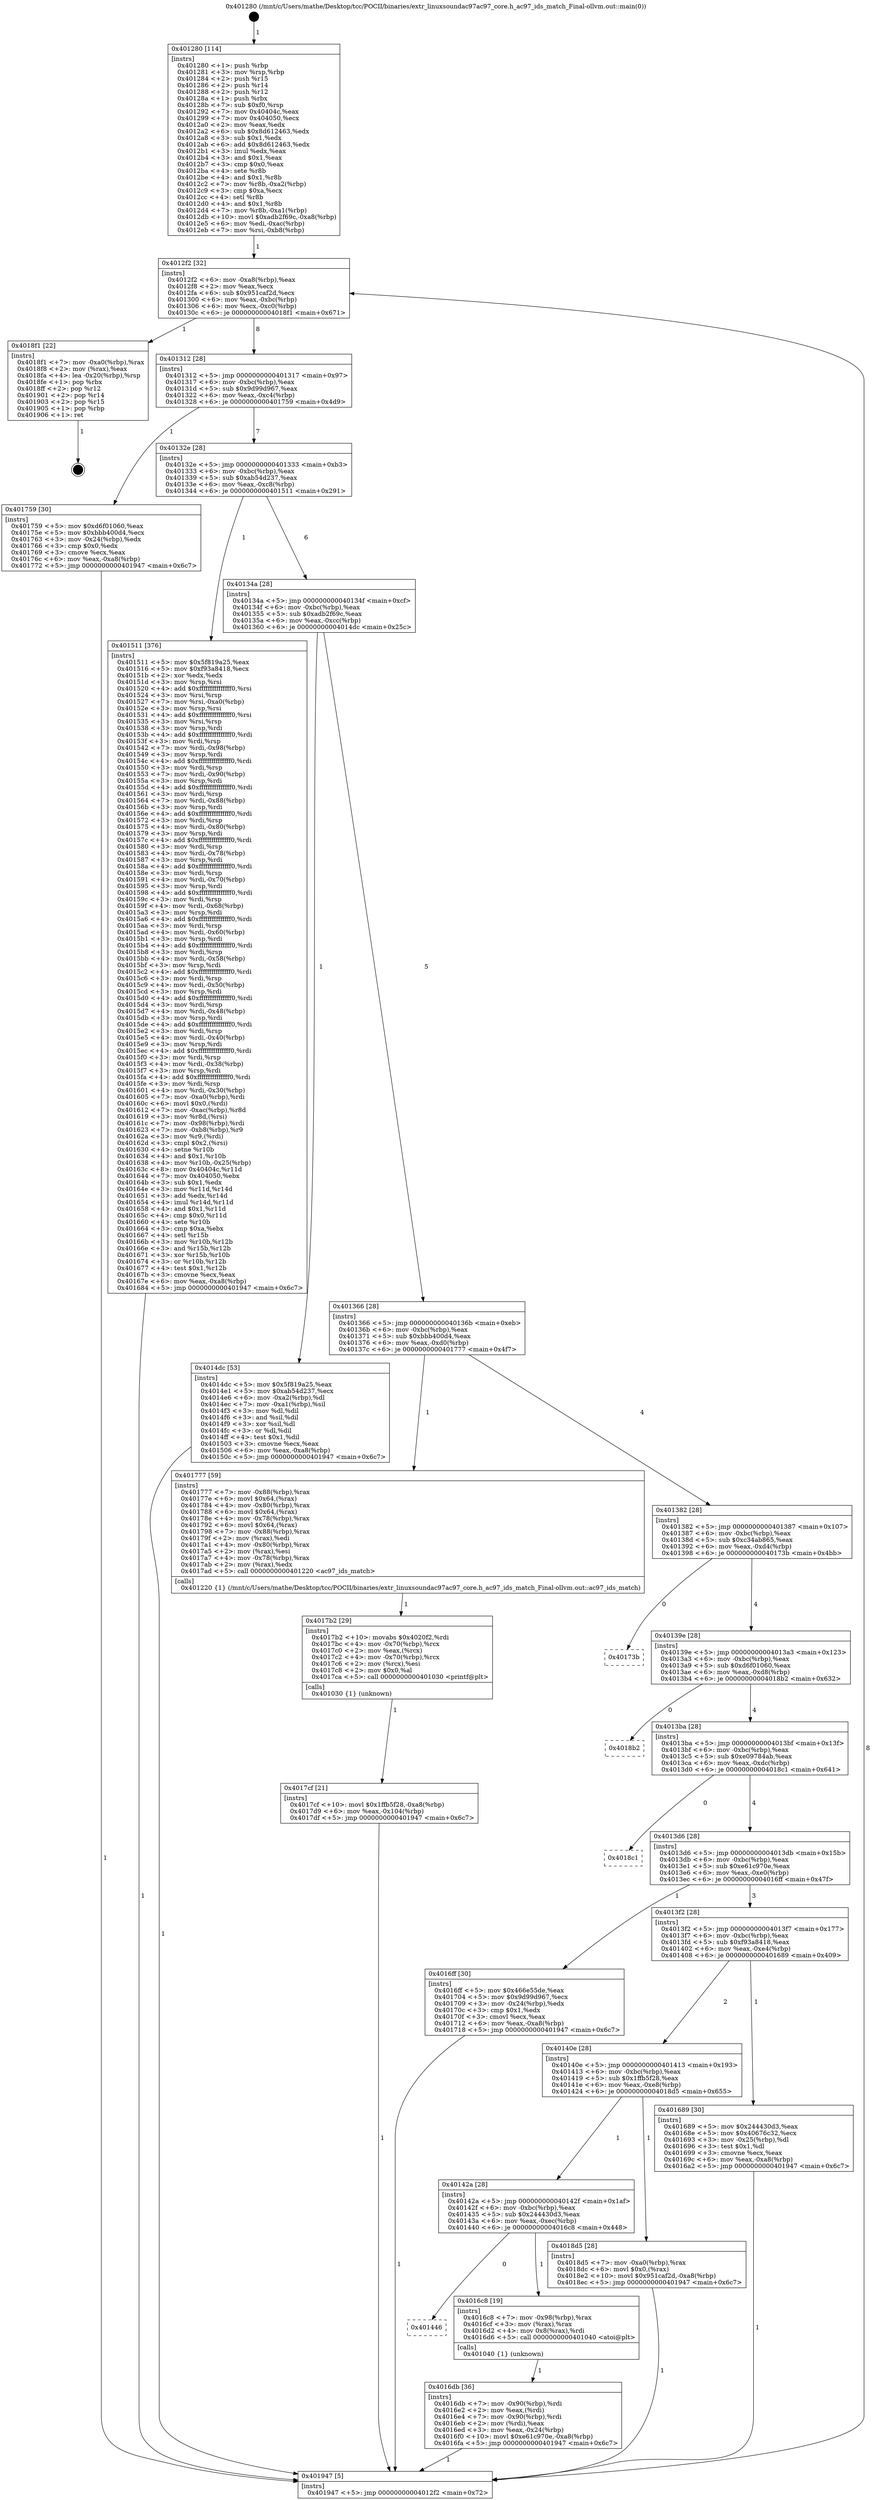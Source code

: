 digraph "0x401280" {
  label = "0x401280 (/mnt/c/Users/mathe/Desktop/tcc/POCII/binaries/extr_linuxsoundac97ac97_core.h_ac97_ids_match_Final-ollvm.out::main(0))"
  labelloc = "t"
  node[shape=record]

  Entry [label="",width=0.3,height=0.3,shape=circle,fillcolor=black,style=filled]
  "0x4012f2" [label="{
     0x4012f2 [32]\l
     | [instrs]\l
     &nbsp;&nbsp;0x4012f2 \<+6\>: mov -0xa8(%rbp),%eax\l
     &nbsp;&nbsp;0x4012f8 \<+2\>: mov %eax,%ecx\l
     &nbsp;&nbsp;0x4012fa \<+6\>: sub $0x951caf2d,%ecx\l
     &nbsp;&nbsp;0x401300 \<+6\>: mov %eax,-0xbc(%rbp)\l
     &nbsp;&nbsp;0x401306 \<+6\>: mov %ecx,-0xc0(%rbp)\l
     &nbsp;&nbsp;0x40130c \<+6\>: je 00000000004018f1 \<main+0x671\>\l
  }"]
  "0x4018f1" [label="{
     0x4018f1 [22]\l
     | [instrs]\l
     &nbsp;&nbsp;0x4018f1 \<+7\>: mov -0xa0(%rbp),%rax\l
     &nbsp;&nbsp;0x4018f8 \<+2\>: mov (%rax),%eax\l
     &nbsp;&nbsp;0x4018fa \<+4\>: lea -0x20(%rbp),%rsp\l
     &nbsp;&nbsp;0x4018fe \<+1\>: pop %rbx\l
     &nbsp;&nbsp;0x4018ff \<+2\>: pop %r12\l
     &nbsp;&nbsp;0x401901 \<+2\>: pop %r14\l
     &nbsp;&nbsp;0x401903 \<+2\>: pop %r15\l
     &nbsp;&nbsp;0x401905 \<+1\>: pop %rbp\l
     &nbsp;&nbsp;0x401906 \<+1\>: ret\l
  }"]
  "0x401312" [label="{
     0x401312 [28]\l
     | [instrs]\l
     &nbsp;&nbsp;0x401312 \<+5\>: jmp 0000000000401317 \<main+0x97\>\l
     &nbsp;&nbsp;0x401317 \<+6\>: mov -0xbc(%rbp),%eax\l
     &nbsp;&nbsp;0x40131d \<+5\>: sub $0x9d99d967,%eax\l
     &nbsp;&nbsp;0x401322 \<+6\>: mov %eax,-0xc4(%rbp)\l
     &nbsp;&nbsp;0x401328 \<+6\>: je 0000000000401759 \<main+0x4d9\>\l
  }"]
  Exit [label="",width=0.3,height=0.3,shape=circle,fillcolor=black,style=filled,peripheries=2]
  "0x401759" [label="{
     0x401759 [30]\l
     | [instrs]\l
     &nbsp;&nbsp;0x401759 \<+5\>: mov $0xd6f01060,%eax\l
     &nbsp;&nbsp;0x40175e \<+5\>: mov $0xbbb400d4,%ecx\l
     &nbsp;&nbsp;0x401763 \<+3\>: mov -0x24(%rbp),%edx\l
     &nbsp;&nbsp;0x401766 \<+3\>: cmp $0x0,%edx\l
     &nbsp;&nbsp;0x401769 \<+3\>: cmove %ecx,%eax\l
     &nbsp;&nbsp;0x40176c \<+6\>: mov %eax,-0xa8(%rbp)\l
     &nbsp;&nbsp;0x401772 \<+5\>: jmp 0000000000401947 \<main+0x6c7\>\l
  }"]
  "0x40132e" [label="{
     0x40132e [28]\l
     | [instrs]\l
     &nbsp;&nbsp;0x40132e \<+5\>: jmp 0000000000401333 \<main+0xb3\>\l
     &nbsp;&nbsp;0x401333 \<+6\>: mov -0xbc(%rbp),%eax\l
     &nbsp;&nbsp;0x401339 \<+5\>: sub $0xab54d237,%eax\l
     &nbsp;&nbsp;0x40133e \<+6\>: mov %eax,-0xc8(%rbp)\l
     &nbsp;&nbsp;0x401344 \<+6\>: je 0000000000401511 \<main+0x291\>\l
  }"]
  "0x4017cf" [label="{
     0x4017cf [21]\l
     | [instrs]\l
     &nbsp;&nbsp;0x4017cf \<+10\>: movl $0x1ffb5f28,-0xa8(%rbp)\l
     &nbsp;&nbsp;0x4017d9 \<+6\>: mov %eax,-0x104(%rbp)\l
     &nbsp;&nbsp;0x4017df \<+5\>: jmp 0000000000401947 \<main+0x6c7\>\l
  }"]
  "0x401511" [label="{
     0x401511 [376]\l
     | [instrs]\l
     &nbsp;&nbsp;0x401511 \<+5\>: mov $0x5f819a25,%eax\l
     &nbsp;&nbsp;0x401516 \<+5\>: mov $0xf93a8418,%ecx\l
     &nbsp;&nbsp;0x40151b \<+2\>: xor %edx,%edx\l
     &nbsp;&nbsp;0x40151d \<+3\>: mov %rsp,%rsi\l
     &nbsp;&nbsp;0x401520 \<+4\>: add $0xfffffffffffffff0,%rsi\l
     &nbsp;&nbsp;0x401524 \<+3\>: mov %rsi,%rsp\l
     &nbsp;&nbsp;0x401527 \<+7\>: mov %rsi,-0xa0(%rbp)\l
     &nbsp;&nbsp;0x40152e \<+3\>: mov %rsp,%rsi\l
     &nbsp;&nbsp;0x401531 \<+4\>: add $0xfffffffffffffff0,%rsi\l
     &nbsp;&nbsp;0x401535 \<+3\>: mov %rsi,%rsp\l
     &nbsp;&nbsp;0x401538 \<+3\>: mov %rsp,%rdi\l
     &nbsp;&nbsp;0x40153b \<+4\>: add $0xfffffffffffffff0,%rdi\l
     &nbsp;&nbsp;0x40153f \<+3\>: mov %rdi,%rsp\l
     &nbsp;&nbsp;0x401542 \<+7\>: mov %rdi,-0x98(%rbp)\l
     &nbsp;&nbsp;0x401549 \<+3\>: mov %rsp,%rdi\l
     &nbsp;&nbsp;0x40154c \<+4\>: add $0xfffffffffffffff0,%rdi\l
     &nbsp;&nbsp;0x401550 \<+3\>: mov %rdi,%rsp\l
     &nbsp;&nbsp;0x401553 \<+7\>: mov %rdi,-0x90(%rbp)\l
     &nbsp;&nbsp;0x40155a \<+3\>: mov %rsp,%rdi\l
     &nbsp;&nbsp;0x40155d \<+4\>: add $0xfffffffffffffff0,%rdi\l
     &nbsp;&nbsp;0x401561 \<+3\>: mov %rdi,%rsp\l
     &nbsp;&nbsp;0x401564 \<+7\>: mov %rdi,-0x88(%rbp)\l
     &nbsp;&nbsp;0x40156b \<+3\>: mov %rsp,%rdi\l
     &nbsp;&nbsp;0x40156e \<+4\>: add $0xfffffffffffffff0,%rdi\l
     &nbsp;&nbsp;0x401572 \<+3\>: mov %rdi,%rsp\l
     &nbsp;&nbsp;0x401575 \<+4\>: mov %rdi,-0x80(%rbp)\l
     &nbsp;&nbsp;0x401579 \<+3\>: mov %rsp,%rdi\l
     &nbsp;&nbsp;0x40157c \<+4\>: add $0xfffffffffffffff0,%rdi\l
     &nbsp;&nbsp;0x401580 \<+3\>: mov %rdi,%rsp\l
     &nbsp;&nbsp;0x401583 \<+4\>: mov %rdi,-0x78(%rbp)\l
     &nbsp;&nbsp;0x401587 \<+3\>: mov %rsp,%rdi\l
     &nbsp;&nbsp;0x40158a \<+4\>: add $0xfffffffffffffff0,%rdi\l
     &nbsp;&nbsp;0x40158e \<+3\>: mov %rdi,%rsp\l
     &nbsp;&nbsp;0x401591 \<+4\>: mov %rdi,-0x70(%rbp)\l
     &nbsp;&nbsp;0x401595 \<+3\>: mov %rsp,%rdi\l
     &nbsp;&nbsp;0x401598 \<+4\>: add $0xfffffffffffffff0,%rdi\l
     &nbsp;&nbsp;0x40159c \<+3\>: mov %rdi,%rsp\l
     &nbsp;&nbsp;0x40159f \<+4\>: mov %rdi,-0x68(%rbp)\l
     &nbsp;&nbsp;0x4015a3 \<+3\>: mov %rsp,%rdi\l
     &nbsp;&nbsp;0x4015a6 \<+4\>: add $0xfffffffffffffff0,%rdi\l
     &nbsp;&nbsp;0x4015aa \<+3\>: mov %rdi,%rsp\l
     &nbsp;&nbsp;0x4015ad \<+4\>: mov %rdi,-0x60(%rbp)\l
     &nbsp;&nbsp;0x4015b1 \<+3\>: mov %rsp,%rdi\l
     &nbsp;&nbsp;0x4015b4 \<+4\>: add $0xfffffffffffffff0,%rdi\l
     &nbsp;&nbsp;0x4015b8 \<+3\>: mov %rdi,%rsp\l
     &nbsp;&nbsp;0x4015bb \<+4\>: mov %rdi,-0x58(%rbp)\l
     &nbsp;&nbsp;0x4015bf \<+3\>: mov %rsp,%rdi\l
     &nbsp;&nbsp;0x4015c2 \<+4\>: add $0xfffffffffffffff0,%rdi\l
     &nbsp;&nbsp;0x4015c6 \<+3\>: mov %rdi,%rsp\l
     &nbsp;&nbsp;0x4015c9 \<+4\>: mov %rdi,-0x50(%rbp)\l
     &nbsp;&nbsp;0x4015cd \<+3\>: mov %rsp,%rdi\l
     &nbsp;&nbsp;0x4015d0 \<+4\>: add $0xfffffffffffffff0,%rdi\l
     &nbsp;&nbsp;0x4015d4 \<+3\>: mov %rdi,%rsp\l
     &nbsp;&nbsp;0x4015d7 \<+4\>: mov %rdi,-0x48(%rbp)\l
     &nbsp;&nbsp;0x4015db \<+3\>: mov %rsp,%rdi\l
     &nbsp;&nbsp;0x4015de \<+4\>: add $0xfffffffffffffff0,%rdi\l
     &nbsp;&nbsp;0x4015e2 \<+3\>: mov %rdi,%rsp\l
     &nbsp;&nbsp;0x4015e5 \<+4\>: mov %rdi,-0x40(%rbp)\l
     &nbsp;&nbsp;0x4015e9 \<+3\>: mov %rsp,%rdi\l
     &nbsp;&nbsp;0x4015ec \<+4\>: add $0xfffffffffffffff0,%rdi\l
     &nbsp;&nbsp;0x4015f0 \<+3\>: mov %rdi,%rsp\l
     &nbsp;&nbsp;0x4015f3 \<+4\>: mov %rdi,-0x38(%rbp)\l
     &nbsp;&nbsp;0x4015f7 \<+3\>: mov %rsp,%rdi\l
     &nbsp;&nbsp;0x4015fa \<+4\>: add $0xfffffffffffffff0,%rdi\l
     &nbsp;&nbsp;0x4015fe \<+3\>: mov %rdi,%rsp\l
     &nbsp;&nbsp;0x401601 \<+4\>: mov %rdi,-0x30(%rbp)\l
     &nbsp;&nbsp;0x401605 \<+7\>: mov -0xa0(%rbp),%rdi\l
     &nbsp;&nbsp;0x40160c \<+6\>: movl $0x0,(%rdi)\l
     &nbsp;&nbsp;0x401612 \<+7\>: mov -0xac(%rbp),%r8d\l
     &nbsp;&nbsp;0x401619 \<+3\>: mov %r8d,(%rsi)\l
     &nbsp;&nbsp;0x40161c \<+7\>: mov -0x98(%rbp),%rdi\l
     &nbsp;&nbsp;0x401623 \<+7\>: mov -0xb8(%rbp),%r9\l
     &nbsp;&nbsp;0x40162a \<+3\>: mov %r9,(%rdi)\l
     &nbsp;&nbsp;0x40162d \<+3\>: cmpl $0x2,(%rsi)\l
     &nbsp;&nbsp;0x401630 \<+4\>: setne %r10b\l
     &nbsp;&nbsp;0x401634 \<+4\>: and $0x1,%r10b\l
     &nbsp;&nbsp;0x401638 \<+4\>: mov %r10b,-0x25(%rbp)\l
     &nbsp;&nbsp;0x40163c \<+8\>: mov 0x40404c,%r11d\l
     &nbsp;&nbsp;0x401644 \<+7\>: mov 0x404050,%ebx\l
     &nbsp;&nbsp;0x40164b \<+3\>: sub $0x1,%edx\l
     &nbsp;&nbsp;0x40164e \<+3\>: mov %r11d,%r14d\l
     &nbsp;&nbsp;0x401651 \<+3\>: add %edx,%r14d\l
     &nbsp;&nbsp;0x401654 \<+4\>: imul %r14d,%r11d\l
     &nbsp;&nbsp;0x401658 \<+4\>: and $0x1,%r11d\l
     &nbsp;&nbsp;0x40165c \<+4\>: cmp $0x0,%r11d\l
     &nbsp;&nbsp;0x401660 \<+4\>: sete %r10b\l
     &nbsp;&nbsp;0x401664 \<+3\>: cmp $0xa,%ebx\l
     &nbsp;&nbsp;0x401667 \<+4\>: setl %r15b\l
     &nbsp;&nbsp;0x40166b \<+3\>: mov %r10b,%r12b\l
     &nbsp;&nbsp;0x40166e \<+3\>: and %r15b,%r12b\l
     &nbsp;&nbsp;0x401671 \<+3\>: xor %r15b,%r10b\l
     &nbsp;&nbsp;0x401674 \<+3\>: or %r10b,%r12b\l
     &nbsp;&nbsp;0x401677 \<+4\>: test $0x1,%r12b\l
     &nbsp;&nbsp;0x40167b \<+3\>: cmovne %ecx,%eax\l
     &nbsp;&nbsp;0x40167e \<+6\>: mov %eax,-0xa8(%rbp)\l
     &nbsp;&nbsp;0x401684 \<+5\>: jmp 0000000000401947 \<main+0x6c7\>\l
  }"]
  "0x40134a" [label="{
     0x40134a [28]\l
     | [instrs]\l
     &nbsp;&nbsp;0x40134a \<+5\>: jmp 000000000040134f \<main+0xcf\>\l
     &nbsp;&nbsp;0x40134f \<+6\>: mov -0xbc(%rbp),%eax\l
     &nbsp;&nbsp;0x401355 \<+5\>: sub $0xadb2f69c,%eax\l
     &nbsp;&nbsp;0x40135a \<+6\>: mov %eax,-0xcc(%rbp)\l
     &nbsp;&nbsp;0x401360 \<+6\>: je 00000000004014dc \<main+0x25c\>\l
  }"]
  "0x4017b2" [label="{
     0x4017b2 [29]\l
     | [instrs]\l
     &nbsp;&nbsp;0x4017b2 \<+10\>: movabs $0x4020f2,%rdi\l
     &nbsp;&nbsp;0x4017bc \<+4\>: mov -0x70(%rbp),%rcx\l
     &nbsp;&nbsp;0x4017c0 \<+2\>: mov %eax,(%rcx)\l
     &nbsp;&nbsp;0x4017c2 \<+4\>: mov -0x70(%rbp),%rcx\l
     &nbsp;&nbsp;0x4017c6 \<+2\>: mov (%rcx),%esi\l
     &nbsp;&nbsp;0x4017c8 \<+2\>: mov $0x0,%al\l
     &nbsp;&nbsp;0x4017ca \<+5\>: call 0000000000401030 \<printf@plt\>\l
     | [calls]\l
     &nbsp;&nbsp;0x401030 \{1\} (unknown)\l
  }"]
  "0x4014dc" [label="{
     0x4014dc [53]\l
     | [instrs]\l
     &nbsp;&nbsp;0x4014dc \<+5\>: mov $0x5f819a25,%eax\l
     &nbsp;&nbsp;0x4014e1 \<+5\>: mov $0xab54d237,%ecx\l
     &nbsp;&nbsp;0x4014e6 \<+6\>: mov -0xa2(%rbp),%dl\l
     &nbsp;&nbsp;0x4014ec \<+7\>: mov -0xa1(%rbp),%sil\l
     &nbsp;&nbsp;0x4014f3 \<+3\>: mov %dl,%dil\l
     &nbsp;&nbsp;0x4014f6 \<+3\>: and %sil,%dil\l
     &nbsp;&nbsp;0x4014f9 \<+3\>: xor %sil,%dl\l
     &nbsp;&nbsp;0x4014fc \<+3\>: or %dl,%dil\l
     &nbsp;&nbsp;0x4014ff \<+4\>: test $0x1,%dil\l
     &nbsp;&nbsp;0x401503 \<+3\>: cmovne %ecx,%eax\l
     &nbsp;&nbsp;0x401506 \<+6\>: mov %eax,-0xa8(%rbp)\l
     &nbsp;&nbsp;0x40150c \<+5\>: jmp 0000000000401947 \<main+0x6c7\>\l
  }"]
  "0x401366" [label="{
     0x401366 [28]\l
     | [instrs]\l
     &nbsp;&nbsp;0x401366 \<+5\>: jmp 000000000040136b \<main+0xeb\>\l
     &nbsp;&nbsp;0x40136b \<+6\>: mov -0xbc(%rbp),%eax\l
     &nbsp;&nbsp;0x401371 \<+5\>: sub $0xbbb400d4,%eax\l
     &nbsp;&nbsp;0x401376 \<+6\>: mov %eax,-0xd0(%rbp)\l
     &nbsp;&nbsp;0x40137c \<+6\>: je 0000000000401777 \<main+0x4f7\>\l
  }"]
  "0x401947" [label="{
     0x401947 [5]\l
     | [instrs]\l
     &nbsp;&nbsp;0x401947 \<+5\>: jmp 00000000004012f2 \<main+0x72\>\l
  }"]
  "0x401280" [label="{
     0x401280 [114]\l
     | [instrs]\l
     &nbsp;&nbsp;0x401280 \<+1\>: push %rbp\l
     &nbsp;&nbsp;0x401281 \<+3\>: mov %rsp,%rbp\l
     &nbsp;&nbsp;0x401284 \<+2\>: push %r15\l
     &nbsp;&nbsp;0x401286 \<+2\>: push %r14\l
     &nbsp;&nbsp;0x401288 \<+2\>: push %r12\l
     &nbsp;&nbsp;0x40128a \<+1\>: push %rbx\l
     &nbsp;&nbsp;0x40128b \<+7\>: sub $0xf0,%rsp\l
     &nbsp;&nbsp;0x401292 \<+7\>: mov 0x40404c,%eax\l
     &nbsp;&nbsp;0x401299 \<+7\>: mov 0x404050,%ecx\l
     &nbsp;&nbsp;0x4012a0 \<+2\>: mov %eax,%edx\l
     &nbsp;&nbsp;0x4012a2 \<+6\>: sub $0x8d612463,%edx\l
     &nbsp;&nbsp;0x4012a8 \<+3\>: sub $0x1,%edx\l
     &nbsp;&nbsp;0x4012ab \<+6\>: add $0x8d612463,%edx\l
     &nbsp;&nbsp;0x4012b1 \<+3\>: imul %edx,%eax\l
     &nbsp;&nbsp;0x4012b4 \<+3\>: and $0x1,%eax\l
     &nbsp;&nbsp;0x4012b7 \<+3\>: cmp $0x0,%eax\l
     &nbsp;&nbsp;0x4012ba \<+4\>: sete %r8b\l
     &nbsp;&nbsp;0x4012be \<+4\>: and $0x1,%r8b\l
     &nbsp;&nbsp;0x4012c2 \<+7\>: mov %r8b,-0xa2(%rbp)\l
     &nbsp;&nbsp;0x4012c9 \<+3\>: cmp $0xa,%ecx\l
     &nbsp;&nbsp;0x4012cc \<+4\>: setl %r8b\l
     &nbsp;&nbsp;0x4012d0 \<+4\>: and $0x1,%r8b\l
     &nbsp;&nbsp;0x4012d4 \<+7\>: mov %r8b,-0xa1(%rbp)\l
     &nbsp;&nbsp;0x4012db \<+10\>: movl $0xadb2f69c,-0xa8(%rbp)\l
     &nbsp;&nbsp;0x4012e5 \<+6\>: mov %edi,-0xac(%rbp)\l
     &nbsp;&nbsp;0x4012eb \<+7\>: mov %rsi,-0xb8(%rbp)\l
  }"]
  "0x4016db" [label="{
     0x4016db [36]\l
     | [instrs]\l
     &nbsp;&nbsp;0x4016db \<+7\>: mov -0x90(%rbp),%rdi\l
     &nbsp;&nbsp;0x4016e2 \<+2\>: mov %eax,(%rdi)\l
     &nbsp;&nbsp;0x4016e4 \<+7\>: mov -0x90(%rbp),%rdi\l
     &nbsp;&nbsp;0x4016eb \<+2\>: mov (%rdi),%eax\l
     &nbsp;&nbsp;0x4016ed \<+3\>: mov %eax,-0x24(%rbp)\l
     &nbsp;&nbsp;0x4016f0 \<+10\>: movl $0xe61c970e,-0xa8(%rbp)\l
     &nbsp;&nbsp;0x4016fa \<+5\>: jmp 0000000000401947 \<main+0x6c7\>\l
  }"]
  "0x401446" [label="{
     0x401446\l
  }", style=dashed]
  "0x401777" [label="{
     0x401777 [59]\l
     | [instrs]\l
     &nbsp;&nbsp;0x401777 \<+7\>: mov -0x88(%rbp),%rax\l
     &nbsp;&nbsp;0x40177e \<+6\>: movl $0x64,(%rax)\l
     &nbsp;&nbsp;0x401784 \<+4\>: mov -0x80(%rbp),%rax\l
     &nbsp;&nbsp;0x401788 \<+6\>: movl $0x64,(%rax)\l
     &nbsp;&nbsp;0x40178e \<+4\>: mov -0x78(%rbp),%rax\l
     &nbsp;&nbsp;0x401792 \<+6\>: movl $0x64,(%rax)\l
     &nbsp;&nbsp;0x401798 \<+7\>: mov -0x88(%rbp),%rax\l
     &nbsp;&nbsp;0x40179f \<+2\>: mov (%rax),%edi\l
     &nbsp;&nbsp;0x4017a1 \<+4\>: mov -0x80(%rbp),%rax\l
     &nbsp;&nbsp;0x4017a5 \<+2\>: mov (%rax),%esi\l
     &nbsp;&nbsp;0x4017a7 \<+4\>: mov -0x78(%rbp),%rax\l
     &nbsp;&nbsp;0x4017ab \<+2\>: mov (%rax),%edx\l
     &nbsp;&nbsp;0x4017ad \<+5\>: call 0000000000401220 \<ac97_ids_match\>\l
     | [calls]\l
     &nbsp;&nbsp;0x401220 \{1\} (/mnt/c/Users/mathe/Desktop/tcc/POCII/binaries/extr_linuxsoundac97ac97_core.h_ac97_ids_match_Final-ollvm.out::ac97_ids_match)\l
  }"]
  "0x401382" [label="{
     0x401382 [28]\l
     | [instrs]\l
     &nbsp;&nbsp;0x401382 \<+5\>: jmp 0000000000401387 \<main+0x107\>\l
     &nbsp;&nbsp;0x401387 \<+6\>: mov -0xbc(%rbp),%eax\l
     &nbsp;&nbsp;0x40138d \<+5\>: sub $0xc34ab865,%eax\l
     &nbsp;&nbsp;0x401392 \<+6\>: mov %eax,-0xd4(%rbp)\l
     &nbsp;&nbsp;0x401398 \<+6\>: je 000000000040173b \<main+0x4bb\>\l
  }"]
  "0x4016c8" [label="{
     0x4016c8 [19]\l
     | [instrs]\l
     &nbsp;&nbsp;0x4016c8 \<+7\>: mov -0x98(%rbp),%rax\l
     &nbsp;&nbsp;0x4016cf \<+3\>: mov (%rax),%rax\l
     &nbsp;&nbsp;0x4016d2 \<+4\>: mov 0x8(%rax),%rdi\l
     &nbsp;&nbsp;0x4016d6 \<+5\>: call 0000000000401040 \<atoi@plt\>\l
     | [calls]\l
     &nbsp;&nbsp;0x401040 \{1\} (unknown)\l
  }"]
  "0x40173b" [label="{
     0x40173b\l
  }", style=dashed]
  "0x40139e" [label="{
     0x40139e [28]\l
     | [instrs]\l
     &nbsp;&nbsp;0x40139e \<+5\>: jmp 00000000004013a3 \<main+0x123\>\l
     &nbsp;&nbsp;0x4013a3 \<+6\>: mov -0xbc(%rbp),%eax\l
     &nbsp;&nbsp;0x4013a9 \<+5\>: sub $0xd6f01060,%eax\l
     &nbsp;&nbsp;0x4013ae \<+6\>: mov %eax,-0xd8(%rbp)\l
     &nbsp;&nbsp;0x4013b4 \<+6\>: je 00000000004018b2 \<main+0x632\>\l
  }"]
  "0x40142a" [label="{
     0x40142a [28]\l
     | [instrs]\l
     &nbsp;&nbsp;0x40142a \<+5\>: jmp 000000000040142f \<main+0x1af\>\l
     &nbsp;&nbsp;0x40142f \<+6\>: mov -0xbc(%rbp),%eax\l
     &nbsp;&nbsp;0x401435 \<+5\>: sub $0x244430d3,%eax\l
     &nbsp;&nbsp;0x40143a \<+6\>: mov %eax,-0xec(%rbp)\l
     &nbsp;&nbsp;0x401440 \<+6\>: je 00000000004016c8 \<main+0x448\>\l
  }"]
  "0x4018b2" [label="{
     0x4018b2\l
  }", style=dashed]
  "0x4013ba" [label="{
     0x4013ba [28]\l
     | [instrs]\l
     &nbsp;&nbsp;0x4013ba \<+5\>: jmp 00000000004013bf \<main+0x13f\>\l
     &nbsp;&nbsp;0x4013bf \<+6\>: mov -0xbc(%rbp),%eax\l
     &nbsp;&nbsp;0x4013c5 \<+5\>: sub $0xe09784ab,%eax\l
     &nbsp;&nbsp;0x4013ca \<+6\>: mov %eax,-0xdc(%rbp)\l
     &nbsp;&nbsp;0x4013d0 \<+6\>: je 00000000004018c1 \<main+0x641\>\l
  }"]
  "0x4018d5" [label="{
     0x4018d5 [28]\l
     | [instrs]\l
     &nbsp;&nbsp;0x4018d5 \<+7\>: mov -0xa0(%rbp),%rax\l
     &nbsp;&nbsp;0x4018dc \<+6\>: movl $0x0,(%rax)\l
     &nbsp;&nbsp;0x4018e2 \<+10\>: movl $0x951caf2d,-0xa8(%rbp)\l
     &nbsp;&nbsp;0x4018ec \<+5\>: jmp 0000000000401947 \<main+0x6c7\>\l
  }"]
  "0x4018c1" [label="{
     0x4018c1\l
  }", style=dashed]
  "0x4013d6" [label="{
     0x4013d6 [28]\l
     | [instrs]\l
     &nbsp;&nbsp;0x4013d6 \<+5\>: jmp 00000000004013db \<main+0x15b\>\l
     &nbsp;&nbsp;0x4013db \<+6\>: mov -0xbc(%rbp),%eax\l
     &nbsp;&nbsp;0x4013e1 \<+5\>: sub $0xe61c970e,%eax\l
     &nbsp;&nbsp;0x4013e6 \<+6\>: mov %eax,-0xe0(%rbp)\l
     &nbsp;&nbsp;0x4013ec \<+6\>: je 00000000004016ff \<main+0x47f\>\l
  }"]
  "0x40140e" [label="{
     0x40140e [28]\l
     | [instrs]\l
     &nbsp;&nbsp;0x40140e \<+5\>: jmp 0000000000401413 \<main+0x193\>\l
     &nbsp;&nbsp;0x401413 \<+6\>: mov -0xbc(%rbp),%eax\l
     &nbsp;&nbsp;0x401419 \<+5\>: sub $0x1ffb5f28,%eax\l
     &nbsp;&nbsp;0x40141e \<+6\>: mov %eax,-0xe8(%rbp)\l
     &nbsp;&nbsp;0x401424 \<+6\>: je 00000000004018d5 \<main+0x655\>\l
  }"]
  "0x4016ff" [label="{
     0x4016ff [30]\l
     | [instrs]\l
     &nbsp;&nbsp;0x4016ff \<+5\>: mov $0x466e55de,%eax\l
     &nbsp;&nbsp;0x401704 \<+5\>: mov $0x9d99d967,%ecx\l
     &nbsp;&nbsp;0x401709 \<+3\>: mov -0x24(%rbp),%edx\l
     &nbsp;&nbsp;0x40170c \<+3\>: cmp $0x1,%edx\l
     &nbsp;&nbsp;0x40170f \<+3\>: cmovl %ecx,%eax\l
     &nbsp;&nbsp;0x401712 \<+6\>: mov %eax,-0xa8(%rbp)\l
     &nbsp;&nbsp;0x401718 \<+5\>: jmp 0000000000401947 \<main+0x6c7\>\l
  }"]
  "0x4013f2" [label="{
     0x4013f2 [28]\l
     | [instrs]\l
     &nbsp;&nbsp;0x4013f2 \<+5\>: jmp 00000000004013f7 \<main+0x177\>\l
     &nbsp;&nbsp;0x4013f7 \<+6\>: mov -0xbc(%rbp),%eax\l
     &nbsp;&nbsp;0x4013fd \<+5\>: sub $0xf93a8418,%eax\l
     &nbsp;&nbsp;0x401402 \<+6\>: mov %eax,-0xe4(%rbp)\l
     &nbsp;&nbsp;0x401408 \<+6\>: je 0000000000401689 \<main+0x409\>\l
  }"]
  "0x401689" [label="{
     0x401689 [30]\l
     | [instrs]\l
     &nbsp;&nbsp;0x401689 \<+5\>: mov $0x244430d3,%eax\l
     &nbsp;&nbsp;0x40168e \<+5\>: mov $0x40676c32,%ecx\l
     &nbsp;&nbsp;0x401693 \<+3\>: mov -0x25(%rbp),%dl\l
     &nbsp;&nbsp;0x401696 \<+3\>: test $0x1,%dl\l
     &nbsp;&nbsp;0x401699 \<+3\>: cmovne %ecx,%eax\l
     &nbsp;&nbsp;0x40169c \<+6\>: mov %eax,-0xa8(%rbp)\l
     &nbsp;&nbsp;0x4016a2 \<+5\>: jmp 0000000000401947 \<main+0x6c7\>\l
  }"]
  Entry -> "0x401280" [label=" 1"]
  "0x4012f2" -> "0x4018f1" [label=" 1"]
  "0x4012f2" -> "0x401312" [label=" 8"]
  "0x4018f1" -> Exit [label=" 1"]
  "0x401312" -> "0x401759" [label=" 1"]
  "0x401312" -> "0x40132e" [label=" 7"]
  "0x4018d5" -> "0x401947" [label=" 1"]
  "0x40132e" -> "0x401511" [label=" 1"]
  "0x40132e" -> "0x40134a" [label=" 6"]
  "0x4017cf" -> "0x401947" [label=" 1"]
  "0x40134a" -> "0x4014dc" [label=" 1"]
  "0x40134a" -> "0x401366" [label=" 5"]
  "0x4014dc" -> "0x401947" [label=" 1"]
  "0x401280" -> "0x4012f2" [label=" 1"]
  "0x401947" -> "0x4012f2" [label=" 8"]
  "0x4017b2" -> "0x4017cf" [label=" 1"]
  "0x401511" -> "0x401947" [label=" 1"]
  "0x401777" -> "0x4017b2" [label=" 1"]
  "0x401366" -> "0x401777" [label=" 1"]
  "0x401366" -> "0x401382" [label=" 4"]
  "0x401759" -> "0x401947" [label=" 1"]
  "0x401382" -> "0x40173b" [label=" 0"]
  "0x401382" -> "0x40139e" [label=" 4"]
  "0x4016ff" -> "0x401947" [label=" 1"]
  "0x40139e" -> "0x4018b2" [label=" 0"]
  "0x40139e" -> "0x4013ba" [label=" 4"]
  "0x4016c8" -> "0x4016db" [label=" 1"]
  "0x4013ba" -> "0x4018c1" [label=" 0"]
  "0x4013ba" -> "0x4013d6" [label=" 4"]
  "0x40142a" -> "0x401446" [label=" 0"]
  "0x4013d6" -> "0x4016ff" [label=" 1"]
  "0x4013d6" -> "0x4013f2" [label=" 3"]
  "0x4016db" -> "0x401947" [label=" 1"]
  "0x4013f2" -> "0x401689" [label=" 1"]
  "0x4013f2" -> "0x40140e" [label=" 2"]
  "0x401689" -> "0x401947" [label=" 1"]
  "0x40142a" -> "0x4016c8" [label=" 1"]
  "0x40140e" -> "0x4018d5" [label=" 1"]
  "0x40140e" -> "0x40142a" [label=" 1"]
}
